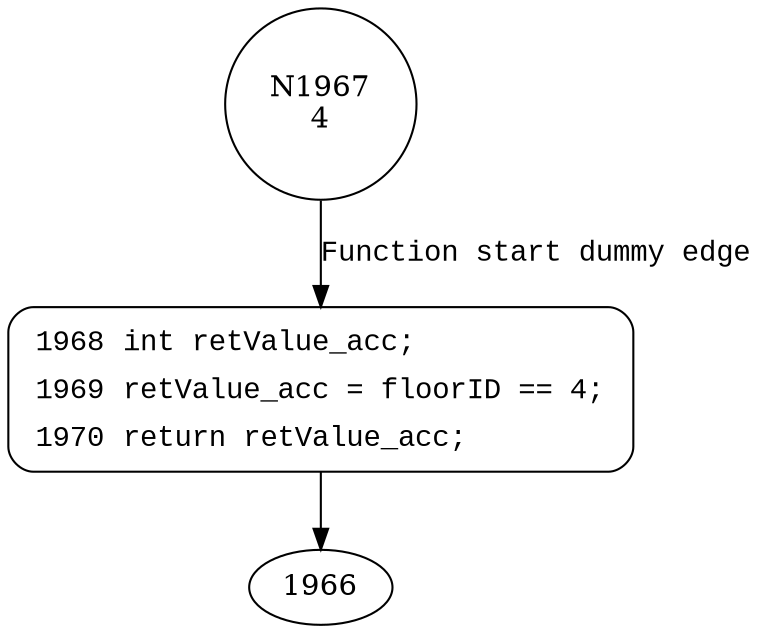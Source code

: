 digraph isTopFloor {
1967 [shape="circle" label="N1967\n4"]
1968 [shape="circle" label="N1968\n3"]
1968 [style="filled,bold" penwidth="1" fillcolor="white" fontname="Courier New" shape="Mrecord" label=<<table border="0" cellborder="0" cellpadding="3" bgcolor="white"><tr><td align="right">1968</td><td align="left">int retValue_acc;</td></tr><tr><td align="right">1969</td><td align="left">retValue_acc = floorID == 4;</td></tr><tr><td align="right">1970</td><td align="left">return retValue_acc;</td></tr></table>>]
1968 -> 1966[label=""]
1967 -> 1968 [label="Function start dummy edge" fontname="Courier New"]
}